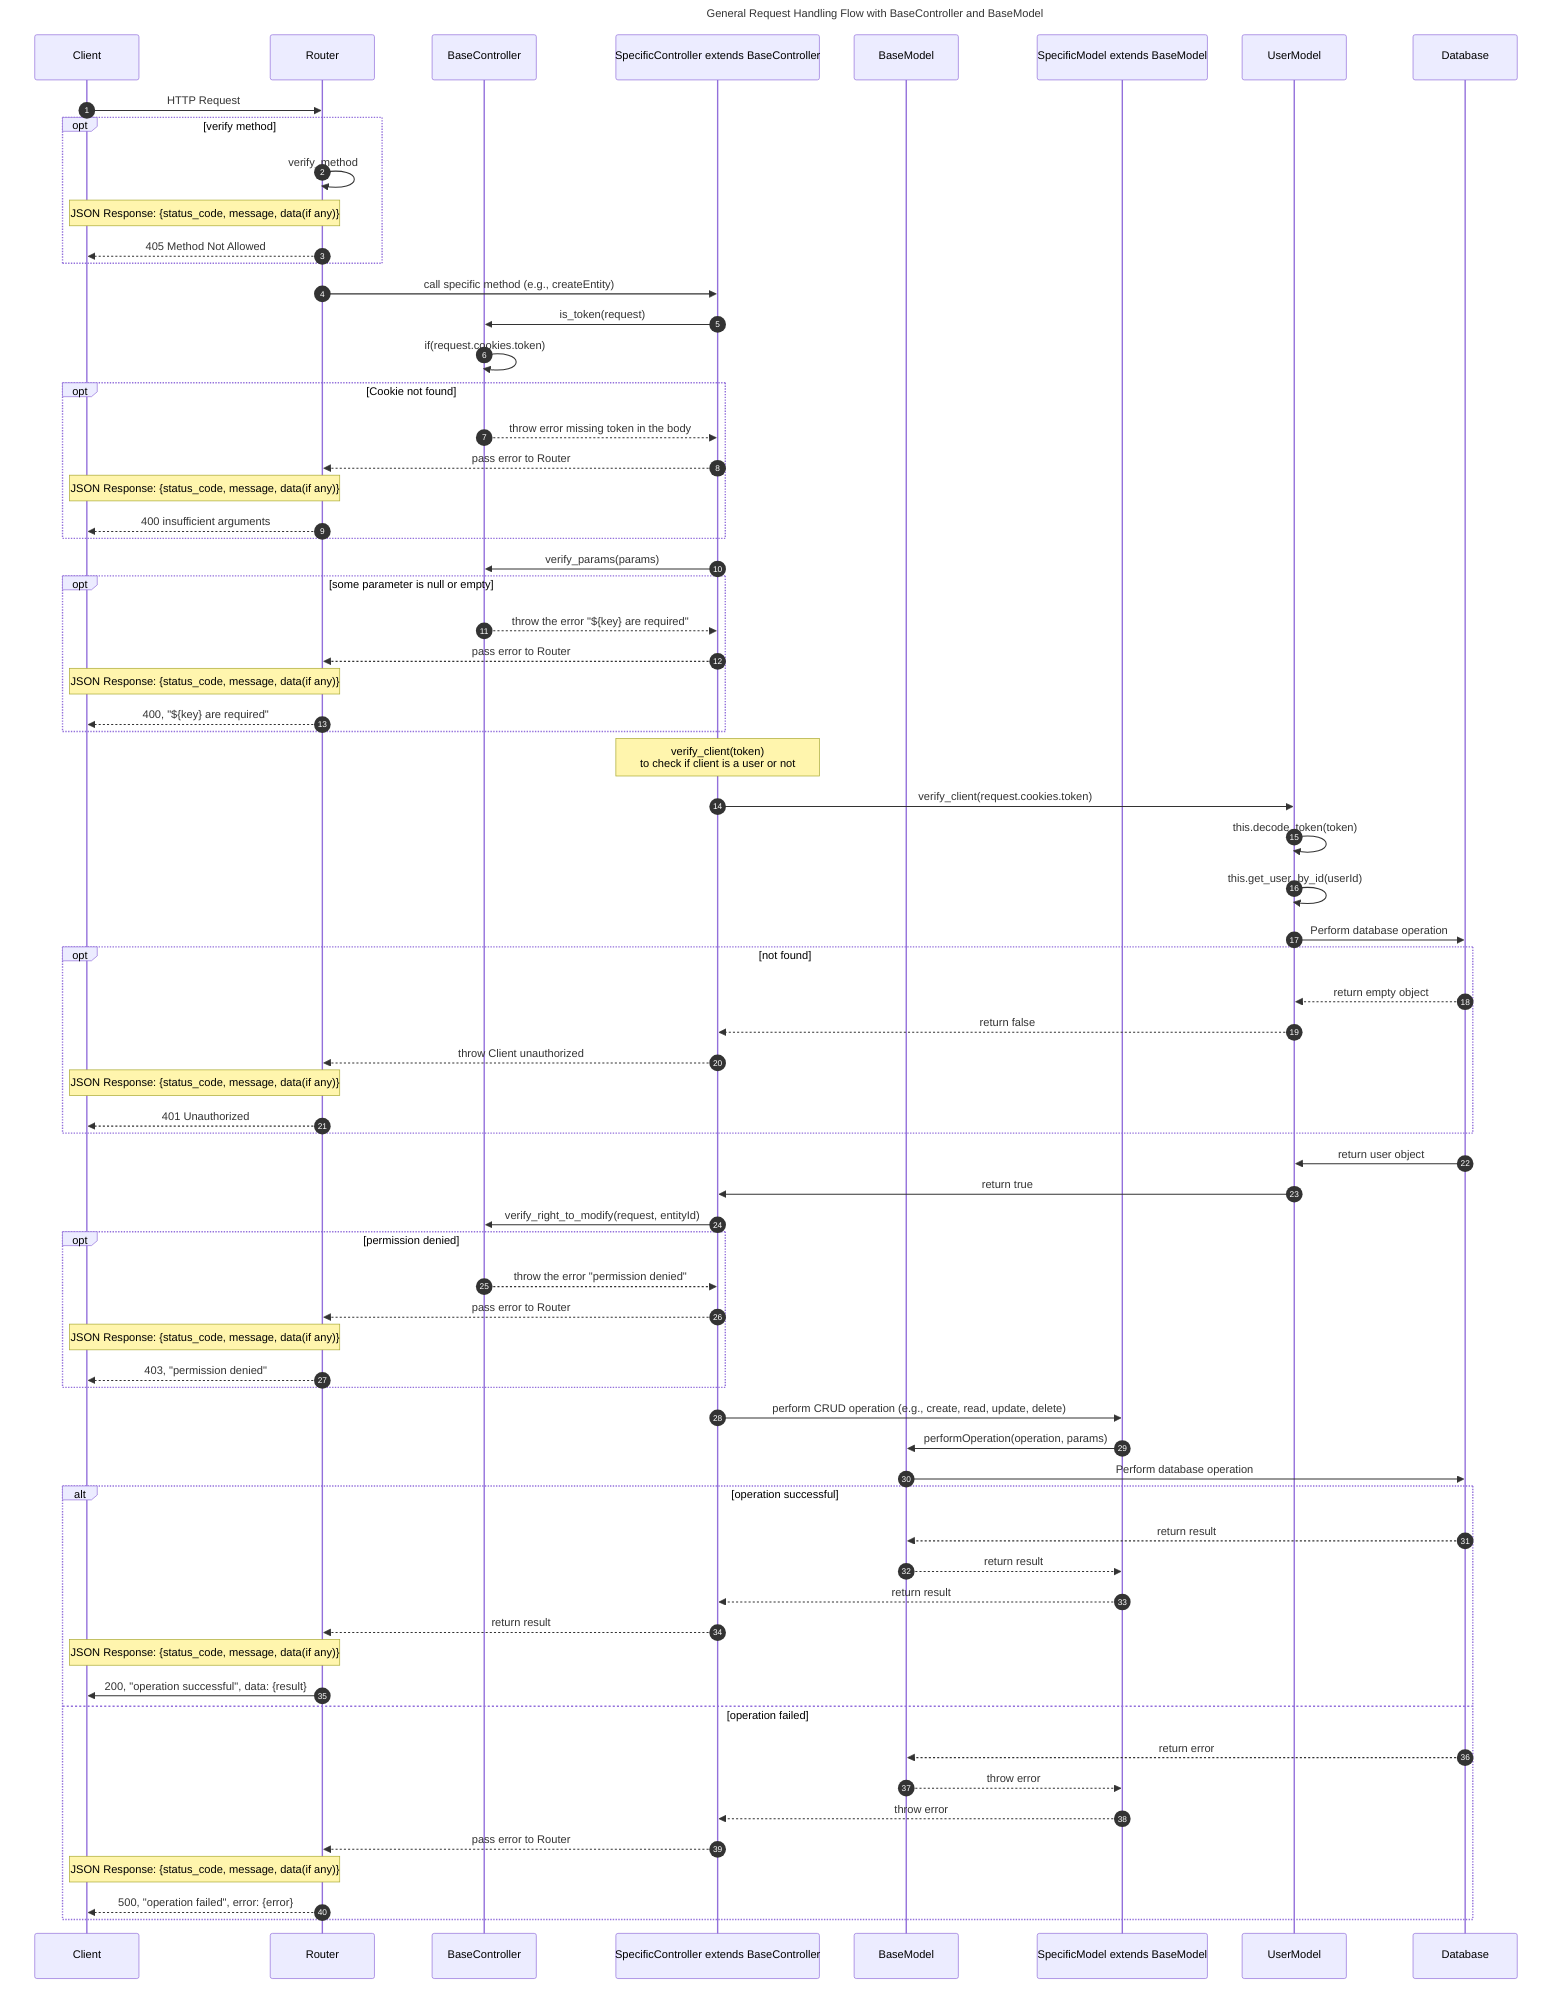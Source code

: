 sequenceDiagram
    autonumber
    title General Request Handling Flow with BaseController and BaseModel
    participant Client
    participant Router
    participant BaseController
    participant SpecificController as SpecificController extends BaseController
    participant BaseModel
    participant SpecificModel as SpecificModel extends BaseModel
    participant UserModel
    participant Database
    %% alt เลือกทำอย่างใดอย่างหนึ่ง
    %% opt จะทำหรือไม่ทำก็ได้

    %% Client makes an HTTP request
    Client->>Router: HTTP Request

    %% Router verifies the HTTP method
    opt verify method
        Router->>Router: verify_method
        Note over Router,Client: JSON Response: {status_code, message, data(if any)}
        Router-->>Client: 405 Method Not Allowed
    end

    %% Router handles the request and forwards it to the SpecificController
    Router->>SpecificController: call specific method (e.g., createEntity)

    %% SpecificController verifies the request body for a cookie token
    SpecificController->>BaseController: is_token(request)
    BaseController->>BaseController: if(request.cookies.token)
    opt Cookie not found
        BaseController-->>SpecificController: throw error missing token in the body
        SpecificController-->>Router: pass error to Router
        Note over Router,Client: JSON Response: {status_code, message, data(if any)}
        Router-->>Client: 400 insufficient arguments
    end
    
    %% SpecificController verifies parameters using BaseController method
    SpecificController->>BaseController: verify_params(params)
    opt some parameter is null or empty
        BaseController-->>SpecificController: throw the error "${key} are required"
        SpecificController-->>Router: pass error to Router
        Note over Router,Client: JSON Response: {status_code, message, data(if any)}
        Router-->>Client: 400, "${key} are required"
    end

    %% SpecificController verifies user authorization
    Note over SpecificController: verify_client(token)<br/>to check if client is a user or not
    SpecificController->>UserModel: verify_client(request.cookies.token)
    UserModel->>UserModel: this.decode_token(token)
    UserModel->>UserModel: this.get_user_by_id(userId)
    UserModel->>Database: Perform database operation
    opt not found
        Database-->>UserModel: return empty object
        UserModel-->>SpecificController: return false
        SpecificController-->>Router: throw Client unauthorized
        Note over Router,Client: JSON Response: {status_code, message, data(if any)}
        Router-->>Client: 401 Unauthorized
    end
    Database->>UserModel: return user object
    UserModel->>SpecificController: return true

    %% SpecificController verifies user permissions
    SpecificController->>BaseController: verify_right_to_modify(request, entityId)
    opt permission denied
        BaseController-->>SpecificController: throw the error "permission denied"
        SpecificController-->>Router: pass error to Router
        Note over Router,Client: JSON Response: {status_code, message, data(if any)}
        Router-->>Client: 403, "permission denied"
    end

    %% SpecificController prepares data and calls SpecificModel
    SpecificController->>SpecificModel: perform CRUD operation (e.g., create, read, update, delete)

    %% SpecificModel performs operation and interacts with Database
    SpecificModel->>BaseModel: performOperation(operation, params)
    BaseModel->>Database: Perform database operation
    alt operation successful
        Database-->>BaseModel: return result
        BaseModel-->>SpecificModel: return result
        SpecificModel-->>SpecificController: return result
        SpecificController-->>Router: return result
        Note over Router,Client: JSON Response: {status_code, message, data(if any)}
        Router->>Client: 200, "operation successful", data: {result}
    else operation failed
        Database-->>BaseModel: return error
        BaseModel-->>SpecificModel: throw error
        SpecificModel-->>SpecificController: throw error
        SpecificController-->>Router: pass error to Router
        Note over Router,Client: JSON Response: {status_code, message, data(if any)}
        Router-->>Client: 500, "operation failed", error: {error}
    end